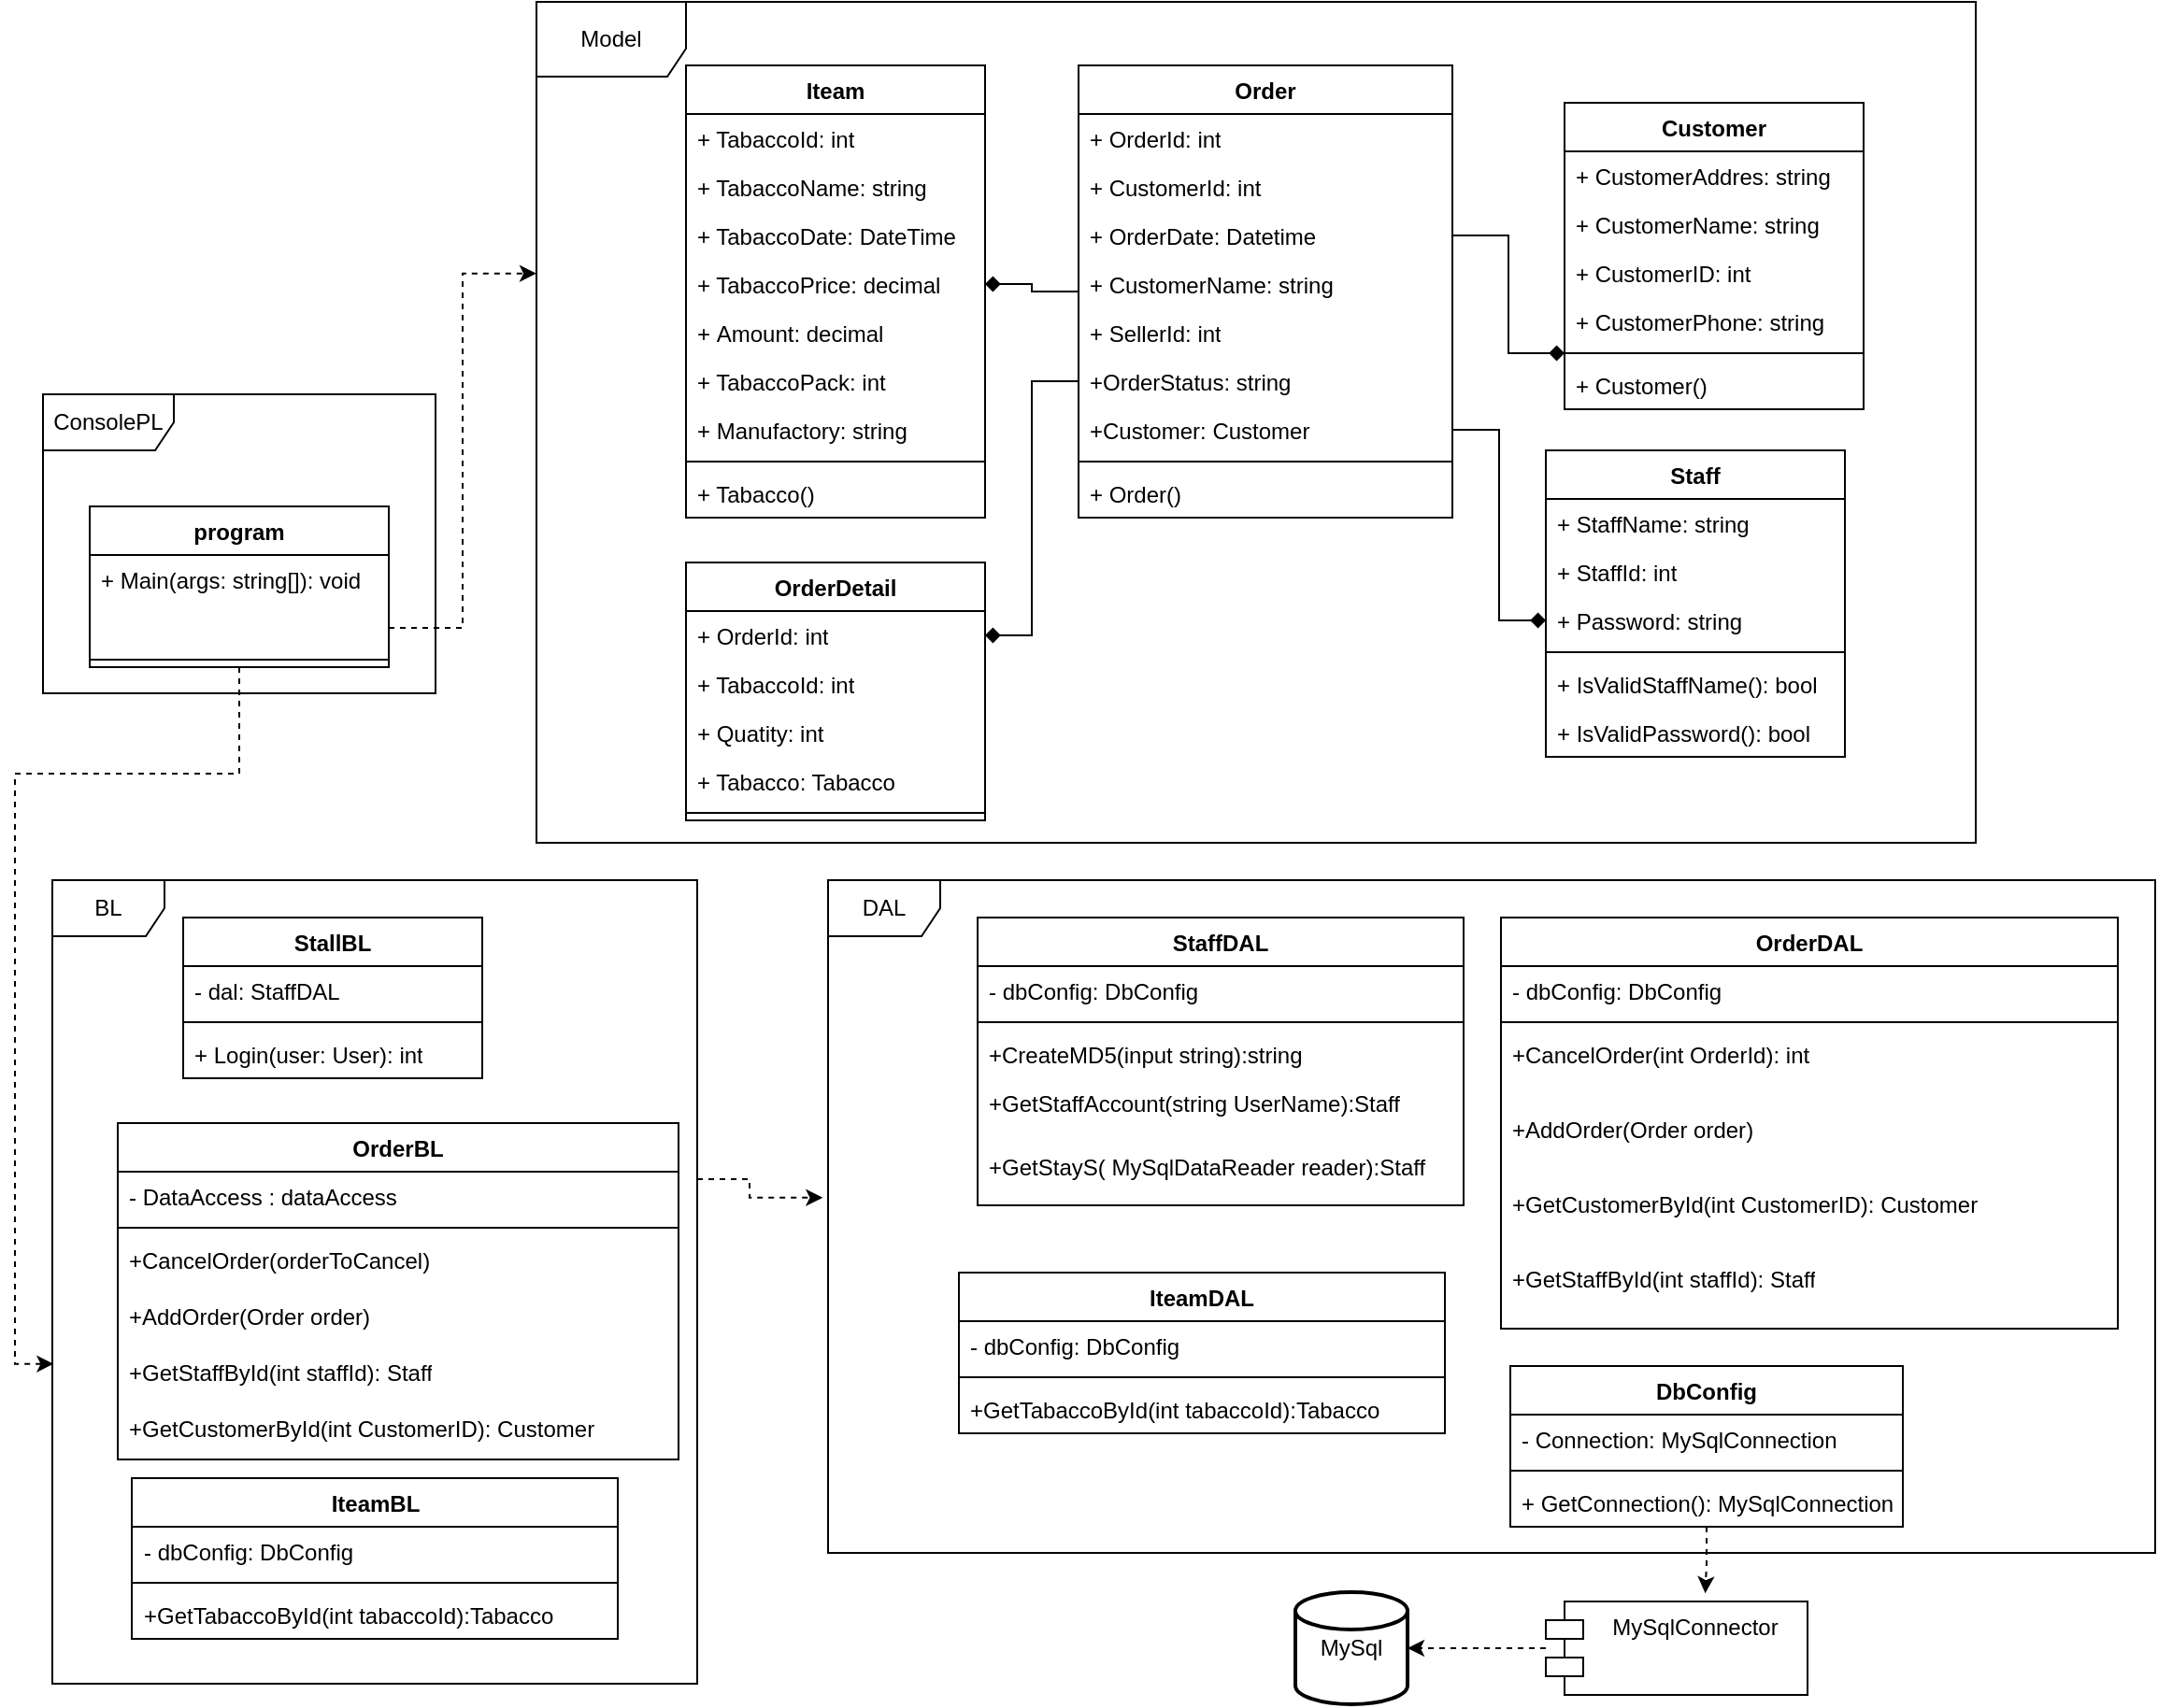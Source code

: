 <mxfile version="21.6.1" type="device">
  <diagram id="C5RBs43oDa-KdzZeNtuy" name="Page-1">
    <mxGraphModel dx="1219" dy="713" grid="1" gridSize="10" guides="1" tooltips="1" connect="1" arrows="1" fold="1" page="1" pageScale="1" pageWidth="827" pageHeight="1169" math="0" shadow="0">
      <root>
        <mxCell id="WIyWlLk6GJQsqaUBKTNV-0" />
        <mxCell id="WIyWlLk6GJQsqaUBKTNV-1" parent="WIyWlLk6GJQsqaUBKTNV-0" />
        <mxCell id="QYVKTNYSWqPZJfciMgBh-0" value="Iteam" style="swimlane;fontStyle=1;align=center;verticalAlign=top;childLayout=stackLayout;horizontal=1;startSize=26;horizontalStack=0;resizeParent=1;resizeParentMax=0;resizeLast=0;collapsible=1;marginBottom=0;whiteSpace=wrap;html=1;" parent="WIyWlLk6GJQsqaUBKTNV-1" vertex="1">
          <mxGeometry x="494" y="104" width="160" height="242" as="geometry" />
        </mxCell>
        <mxCell id="QYVKTNYSWqPZJfciMgBh-1" value="+ TabaccoId: int" style="text;strokeColor=none;fillColor=none;align=left;verticalAlign=top;spacingLeft=4;spacingRight=4;overflow=hidden;rotatable=0;points=[[0,0.5],[1,0.5]];portConstraint=eastwest;whiteSpace=wrap;html=1;" parent="QYVKTNYSWqPZJfciMgBh-0" vertex="1">
          <mxGeometry y="26" width="160" height="26" as="geometry" />
        </mxCell>
        <mxCell id="QYVKTNYSWqPZJfciMgBh-4" value="+ TabaccoName: string" style="text;strokeColor=none;fillColor=none;align=left;verticalAlign=top;spacingLeft=4;spacingRight=4;overflow=hidden;rotatable=0;points=[[0,0.5],[1,0.5]];portConstraint=eastwest;whiteSpace=wrap;html=1;" parent="QYVKTNYSWqPZJfciMgBh-0" vertex="1">
          <mxGeometry y="52" width="160" height="26" as="geometry" />
        </mxCell>
        <mxCell id="QYVKTNYSWqPZJfciMgBh-5" value="+ TabaccoDate:&amp;nbsp;DateTime" style="text;strokeColor=none;fillColor=none;align=left;verticalAlign=top;spacingLeft=4;spacingRight=4;overflow=hidden;rotatable=0;points=[[0,0.5],[1,0.5]];portConstraint=eastwest;whiteSpace=wrap;html=1;" parent="QYVKTNYSWqPZJfciMgBh-0" vertex="1">
          <mxGeometry y="78" width="160" height="26" as="geometry" />
        </mxCell>
        <mxCell id="QYVKTNYSWqPZJfciMgBh-8" value="+ TabaccoPrice:&amp;nbsp;decimal" style="text;strokeColor=none;fillColor=none;align=left;verticalAlign=top;spacingLeft=4;spacingRight=4;overflow=hidden;rotatable=0;points=[[0,0.5],[1,0.5]];portConstraint=eastwest;whiteSpace=wrap;html=1;" parent="QYVKTNYSWqPZJfciMgBh-0" vertex="1">
          <mxGeometry y="104" width="160" height="26" as="geometry" />
        </mxCell>
        <mxCell id="QYVKTNYSWqPZJfciMgBh-9" value="+&amp;nbsp;Amount&lt;span style=&quot;background-color: initial;&quot;&gt;:&amp;nbsp;&lt;/span&gt;decimal" style="text;strokeColor=none;fillColor=none;align=left;verticalAlign=top;spacingLeft=4;spacingRight=4;overflow=hidden;rotatable=0;points=[[0,0.5],[1,0.5]];portConstraint=eastwest;whiteSpace=wrap;html=1;" parent="QYVKTNYSWqPZJfciMgBh-0" vertex="1">
          <mxGeometry y="130" width="160" height="26" as="geometry" />
        </mxCell>
        <mxCell id="F3TpPtxZo9UYJoFGyLpz-0" value="+ TabaccoPack: int" style="text;strokeColor=none;fillColor=none;align=left;verticalAlign=top;spacingLeft=4;spacingRight=4;overflow=hidden;rotatable=0;points=[[0,0.5],[1,0.5]];portConstraint=eastwest;whiteSpace=wrap;html=1;" parent="QYVKTNYSWqPZJfciMgBh-0" vertex="1">
          <mxGeometry y="156" width="160" height="26" as="geometry" />
        </mxCell>
        <mxCell id="UbLwI9VHL6GcrldzfNiJ-0" value="+ Manufactory&lt;span style=&quot;background-color: initial;&quot;&gt;: string&lt;/span&gt;" style="text;strokeColor=none;fillColor=none;align=left;verticalAlign=top;spacingLeft=4;spacingRight=4;overflow=hidden;rotatable=0;points=[[0,0.5],[1,0.5]];portConstraint=eastwest;whiteSpace=wrap;html=1;" parent="QYVKTNYSWqPZJfciMgBh-0" vertex="1">
          <mxGeometry y="182" width="160" height="26" as="geometry" />
        </mxCell>
        <mxCell id="QYVKTNYSWqPZJfciMgBh-2" value="" style="line;strokeWidth=1;fillColor=none;align=left;verticalAlign=middle;spacingTop=-1;spacingLeft=3;spacingRight=3;rotatable=0;labelPosition=right;points=[];portConstraint=eastwest;strokeColor=inherit;" parent="QYVKTNYSWqPZJfciMgBh-0" vertex="1">
          <mxGeometry y="208" width="160" height="8" as="geometry" />
        </mxCell>
        <mxCell id="QYVKTNYSWqPZJfciMgBh-3" value="+ Tabacco()" style="text;strokeColor=none;fillColor=none;align=left;verticalAlign=top;spacingLeft=4;spacingRight=4;overflow=hidden;rotatable=0;points=[[0,0.5],[1,0.5]];portConstraint=eastwest;whiteSpace=wrap;html=1;" parent="QYVKTNYSWqPZJfciMgBh-0" vertex="1">
          <mxGeometry y="216" width="160" height="26" as="geometry" />
        </mxCell>
        <mxCell id="QYVKTNYSWqPZJfciMgBh-11" value="Customer" style="swimlane;fontStyle=1;align=center;verticalAlign=top;childLayout=stackLayout;horizontal=1;startSize=26;horizontalStack=0;resizeParent=1;resizeParentMax=0;resizeLast=0;collapsible=1;marginBottom=0;whiteSpace=wrap;html=1;" parent="WIyWlLk6GJQsqaUBKTNV-1" vertex="1">
          <mxGeometry x="964" y="124" width="160" height="164" as="geometry" />
        </mxCell>
        <mxCell id="QYVKTNYSWqPZJfciMgBh-16" value="+ CustomerAddres: string" style="text;strokeColor=none;fillColor=none;align=left;verticalAlign=top;spacingLeft=4;spacingRight=4;overflow=hidden;rotatable=0;points=[[0,0.5],[1,0.5]];portConstraint=eastwest;whiteSpace=wrap;html=1;" parent="QYVKTNYSWqPZJfciMgBh-11" vertex="1">
          <mxGeometry y="26" width="160" height="26" as="geometry" />
        </mxCell>
        <mxCell id="QYVKTNYSWqPZJfciMgBh-15" value="+ CustomerName: string" style="text;strokeColor=none;fillColor=none;align=left;verticalAlign=top;spacingLeft=4;spacingRight=4;overflow=hidden;rotatable=0;points=[[0,0.5],[1,0.5]];portConstraint=eastwest;whiteSpace=wrap;html=1;" parent="QYVKTNYSWqPZJfciMgBh-11" vertex="1">
          <mxGeometry y="52" width="160" height="26" as="geometry" />
        </mxCell>
        <mxCell id="QYVKTNYSWqPZJfciMgBh-12" value="+ CustomerID: int" style="text;strokeColor=none;fillColor=none;align=left;verticalAlign=top;spacingLeft=4;spacingRight=4;overflow=hidden;rotatable=0;points=[[0,0.5],[1,0.5]];portConstraint=eastwest;whiteSpace=wrap;html=1;" parent="QYVKTNYSWqPZJfciMgBh-11" vertex="1">
          <mxGeometry y="78" width="160" height="26" as="geometry" />
        </mxCell>
        <mxCell id="F3TpPtxZo9UYJoFGyLpz-2" value="+ CustomerPhone: string" style="text;strokeColor=none;fillColor=none;align=left;verticalAlign=top;spacingLeft=4;spacingRight=4;overflow=hidden;rotatable=0;points=[[0,0.5],[1,0.5]];portConstraint=eastwest;whiteSpace=wrap;html=1;" parent="QYVKTNYSWqPZJfciMgBh-11" vertex="1">
          <mxGeometry y="104" width="160" height="26" as="geometry" />
        </mxCell>
        <mxCell id="QYVKTNYSWqPZJfciMgBh-13" value="" style="line;strokeWidth=1;fillColor=none;align=left;verticalAlign=middle;spacingTop=-1;spacingLeft=3;spacingRight=3;rotatable=0;labelPosition=right;points=[];portConstraint=eastwest;strokeColor=inherit;" parent="QYVKTNYSWqPZJfciMgBh-11" vertex="1">
          <mxGeometry y="130" width="160" height="8" as="geometry" />
        </mxCell>
        <mxCell id="QYVKTNYSWqPZJfciMgBh-14" value="+ Customer()" style="text;strokeColor=none;fillColor=none;align=left;verticalAlign=top;spacingLeft=4;spacingRight=4;overflow=hidden;rotatable=0;points=[[0,0.5],[1,0.5]];portConstraint=eastwest;whiteSpace=wrap;html=1;" parent="QYVKTNYSWqPZJfciMgBh-11" vertex="1">
          <mxGeometry y="138" width="160" height="26" as="geometry" />
        </mxCell>
        <mxCell id="sQXYKrxgQYftSAC2UFEO-35" style="edgeStyle=orthogonalEdgeStyle;rounded=0;orthogonalLoop=1;jettySize=auto;html=1;entryX=0.002;entryY=0.602;entryDx=0;entryDy=0;entryPerimeter=0;dashed=1;" parent="WIyWlLk6GJQsqaUBKTNV-1" source="N7umkxiOQbMwxN0wOZvj-0" target="sQXYKrxgQYftSAC2UFEO-32" edge="1">
          <mxGeometry relative="1" as="geometry" />
        </mxCell>
        <mxCell id="N7umkxiOQbMwxN0wOZvj-0" value="program" style="swimlane;fontStyle=1;align=center;verticalAlign=top;childLayout=stackLayout;horizontal=1;startSize=26;horizontalStack=0;resizeParent=1;resizeParentMax=0;resizeLast=0;collapsible=1;marginBottom=0;whiteSpace=wrap;html=1;" parent="WIyWlLk6GJQsqaUBKTNV-1" vertex="1">
          <mxGeometry x="175" y="340" width="160" height="86" as="geometry" />
        </mxCell>
        <mxCell id="N7umkxiOQbMwxN0wOZvj-3" value="+ Main(args: string[]): void" style="text;strokeColor=none;fillColor=none;align=left;verticalAlign=top;spacingLeft=4;spacingRight=4;overflow=hidden;rotatable=0;points=[[0,0.5],[1,0.5]];portConstraint=eastwest;whiteSpace=wrap;html=1;" parent="N7umkxiOQbMwxN0wOZvj-0" vertex="1">
          <mxGeometry y="26" width="160" height="26" as="geometry" />
        </mxCell>
        <mxCell id="N7umkxiOQbMwxN0wOZvj-1" value="&amp;nbsp;" style="text;strokeColor=none;fillColor=none;align=left;verticalAlign=top;spacingLeft=4;spacingRight=4;overflow=hidden;rotatable=0;points=[[0,0.5],[1,0.5]];portConstraint=eastwest;whiteSpace=wrap;html=1;" parent="N7umkxiOQbMwxN0wOZvj-0" vertex="1">
          <mxGeometry y="52" width="160" height="26" as="geometry" />
        </mxCell>
        <mxCell id="N7umkxiOQbMwxN0wOZvj-2" value="" style="line;strokeWidth=1;fillColor=none;align=left;verticalAlign=middle;spacingTop=-1;spacingLeft=3;spacingRight=3;rotatable=0;labelPosition=right;points=[];portConstraint=eastwest;strokeColor=inherit;" parent="N7umkxiOQbMwxN0wOZvj-0" vertex="1">
          <mxGeometry y="78" width="160" height="8" as="geometry" />
        </mxCell>
        <mxCell id="sQXYKrxgQYftSAC2UFEO-36" style="edgeStyle=orthogonalEdgeStyle;rounded=0;orthogonalLoop=1;jettySize=auto;html=1;entryX=1;entryY=0.5;entryDx=0;entryDy=0;endArrow=diamond;endFill=1;" parent="WIyWlLk6GJQsqaUBKTNV-1" source="UbLwI9VHL6GcrldzfNiJ-1" target="QYVKTNYSWqPZJfciMgBh-8" edge="1">
          <mxGeometry relative="1" as="geometry" />
        </mxCell>
        <mxCell id="UbLwI9VHL6GcrldzfNiJ-1" value="Order" style="swimlane;fontStyle=1;align=center;verticalAlign=top;childLayout=stackLayout;horizontal=1;startSize=26;horizontalStack=0;resizeParent=1;resizeParentMax=0;resizeLast=0;collapsible=1;marginBottom=0;whiteSpace=wrap;html=1;" parent="WIyWlLk6GJQsqaUBKTNV-1" vertex="1">
          <mxGeometry x="704" y="104" width="200" height="242" as="geometry" />
        </mxCell>
        <mxCell id="UbLwI9VHL6GcrldzfNiJ-2" value="+ OrderId: int" style="text;strokeColor=none;fillColor=none;align=left;verticalAlign=top;spacingLeft=4;spacingRight=4;overflow=hidden;rotatable=0;points=[[0,0.5],[1,0.5]];portConstraint=eastwest;whiteSpace=wrap;html=1;" parent="UbLwI9VHL6GcrldzfNiJ-1" vertex="1">
          <mxGeometry y="26" width="200" height="26" as="geometry" />
        </mxCell>
        <mxCell id="UbLwI9VHL6GcrldzfNiJ-3" value="+ CustomerId: int" style="text;strokeColor=none;fillColor=none;align=left;verticalAlign=top;spacingLeft=4;spacingRight=4;overflow=hidden;rotatable=0;points=[[0,0.5],[1,0.5]];portConstraint=eastwest;whiteSpace=wrap;html=1;" parent="UbLwI9VHL6GcrldzfNiJ-1" vertex="1">
          <mxGeometry y="52" width="200" height="26" as="geometry" />
        </mxCell>
        <mxCell id="UbLwI9VHL6GcrldzfNiJ-4" value="+ OrderDate: Datetime" style="text;strokeColor=none;fillColor=none;align=left;verticalAlign=top;spacingLeft=4;spacingRight=4;overflow=hidden;rotatable=0;points=[[0,0.5],[1,0.5]];portConstraint=eastwest;whiteSpace=wrap;html=1;" parent="UbLwI9VHL6GcrldzfNiJ-1" vertex="1">
          <mxGeometry y="78" width="200" height="26" as="geometry" />
        </mxCell>
        <mxCell id="UbLwI9VHL6GcrldzfNiJ-7" value="+&amp;nbsp;CustomerName&lt;span style=&quot;background-color: initial;&quot;&gt;: string&lt;/span&gt;" style="text;strokeColor=none;fillColor=none;align=left;verticalAlign=top;spacingLeft=4;spacingRight=4;overflow=hidden;rotatable=0;points=[[0,0.5],[1,0.5]];portConstraint=eastwest;whiteSpace=wrap;html=1;" parent="UbLwI9VHL6GcrldzfNiJ-1" vertex="1">
          <mxGeometry y="104" width="200" height="26" as="geometry" />
        </mxCell>
        <mxCell id="UbLwI9VHL6GcrldzfNiJ-8" value="+ SellerId&lt;span style=&quot;background-color: initial;&quot;&gt;: int&lt;/span&gt;" style="text;strokeColor=none;fillColor=none;align=left;verticalAlign=top;spacingLeft=4;spacingRight=4;overflow=hidden;rotatable=0;points=[[0,0.5],[1,0.5]];portConstraint=eastwest;whiteSpace=wrap;html=1;" parent="UbLwI9VHL6GcrldzfNiJ-1" vertex="1">
          <mxGeometry y="130" width="200" height="26" as="geometry" />
        </mxCell>
        <mxCell id="UbLwI9VHL6GcrldzfNiJ-9" value="+OrderStatus&lt;span style=&quot;background-color: initial;&quot;&gt;: string&lt;/span&gt;" style="text;strokeColor=none;fillColor=none;align=left;verticalAlign=top;spacingLeft=4;spacingRight=4;overflow=hidden;rotatable=0;points=[[0,0.5],[1,0.5]];portConstraint=eastwest;whiteSpace=wrap;html=1;" parent="UbLwI9VHL6GcrldzfNiJ-1" vertex="1">
          <mxGeometry y="156" width="200" height="26" as="geometry" />
        </mxCell>
        <mxCell id="UbLwI9VHL6GcrldzfNiJ-10" value="+Customer&lt;span style=&quot;background-color: initial;&quot;&gt;:&amp;nbsp;&lt;/span&gt;Customer" style="text;strokeColor=none;fillColor=none;align=left;verticalAlign=top;spacingLeft=4;spacingRight=4;overflow=hidden;rotatable=0;points=[[0,0.5],[1,0.5]];portConstraint=eastwest;whiteSpace=wrap;html=1;" parent="UbLwI9VHL6GcrldzfNiJ-1" vertex="1">
          <mxGeometry y="182" width="200" height="26" as="geometry" />
        </mxCell>
        <mxCell id="UbLwI9VHL6GcrldzfNiJ-5" value="" style="line;strokeWidth=1;fillColor=none;align=left;verticalAlign=middle;spacingTop=-1;spacingLeft=3;spacingRight=3;rotatable=0;labelPosition=right;points=[];portConstraint=eastwest;strokeColor=inherit;" parent="UbLwI9VHL6GcrldzfNiJ-1" vertex="1">
          <mxGeometry y="208" width="200" height="8" as="geometry" />
        </mxCell>
        <mxCell id="UbLwI9VHL6GcrldzfNiJ-6" value="+ Order()" style="text;strokeColor=none;fillColor=none;align=left;verticalAlign=top;spacingLeft=4;spacingRight=4;overflow=hidden;rotatable=0;points=[[0,0.5],[1,0.5]];portConstraint=eastwest;whiteSpace=wrap;html=1;" parent="UbLwI9VHL6GcrldzfNiJ-1" vertex="1">
          <mxGeometry y="216" width="200" height="26" as="geometry" />
        </mxCell>
        <mxCell id="UbLwI9VHL6GcrldzfNiJ-11" value="Staff" style="swimlane;fontStyle=1;align=center;verticalAlign=top;childLayout=stackLayout;horizontal=1;startSize=26;horizontalStack=0;resizeParent=1;resizeParentMax=0;resizeLast=0;collapsible=1;marginBottom=0;whiteSpace=wrap;html=1;" parent="WIyWlLk6GJQsqaUBKTNV-1" vertex="1">
          <mxGeometry x="954" y="310" width="160" height="164" as="geometry" />
        </mxCell>
        <mxCell id="UbLwI9VHL6GcrldzfNiJ-12" value="+ StaffName: string" style="text;strokeColor=none;fillColor=none;align=left;verticalAlign=top;spacingLeft=4;spacingRight=4;overflow=hidden;rotatable=0;points=[[0,0.5],[1,0.5]];portConstraint=eastwest;whiteSpace=wrap;html=1;" parent="UbLwI9VHL6GcrldzfNiJ-11" vertex="1">
          <mxGeometry y="26" width="160" height="26" as="geometry" />
        </mxCell>
        <mxCell id="F3TpPtxZo9UYJoFGyLpz-3" value="+ StaffId: int" style="text;strokeColor=none;fillColor=none;align=left;verticalAlign=top;spacingLeft=4;spacingRight=4;overflow=hidden;rotatable=0;points=[[0,0.5],[1,0.5]];portConstraint=eastwest;whiteSpace=wrap;html=1;" parent="UbLwI9VHL6GcrldzfNiJ-11" vertex="1">
          <mxGeometry y="52" width="160" height="26" as="geometry" />
        </mxCell>
        <mxCell id="UbLwI9VHL6GcrldzfNiJ-15" value="+ Password: string" style="text;strokeColor=none;fillColor=none;align=left;verticalAlign=top;spacingLeft=4;spacingRight=4;overflow=hidden;rotatable=0;points=[[0,0.5],[1,0.5]];portConstraint=eastwest;whiteSpace=wrap;html=1;" parent="UbLwI9VHL6GcrldzfNiJ-11" vertex="1">
          <mxGeometry y="78" width="160" height="26" as="geometry" />
        </mxCell>
        <mxCell id="UbLwI9VHL6GcrldzfNiJ-13" value="" style="line;strokeWidth=1;fillColor=none;align=left;verticalAlign=middle;spacingTop=-1;spacingLeft=3;spacingRight=3;rotatable=0;labelPosition=right;points=[];portConstraint=eastwest;strokeColor=inherit;" parent="UbLwI9VHL6GcrldzfNiJ-11" vertex="1">
          <mxGeometry y="104" width="160" height="8" as="geometry" />
        </mxCell>
        <mxCell id="UbLwI9VHL6GcrldzfNiJ-14" value="+ IsValidStaffName(): bool" style="text;strokeColor=none;fillColor=none;align=left;verticalAlign=top;spacingLeft=4;spacingRight=4;overflow=hidden;rotatable=0;points=[[0,0.5],[1,0.5]];portConstraint=eastwest;whiteSpace=wrap;html=1;" parent="UbLwI9VHL6GcrldzfNiJ-11" vertex="1">
          <mxGeometry y="112" width="160" height="26" as="geometry" />
        </mxCell>
        <mxCell id="UbLwI9VHL6GcrldzfNiJ-16" value="+ IsValidPassword(): bool" style="text;strokeColor=none;fillColor=none;align=left;verticalAlign=top;spacingLeft=4;spacingRight=4;overflow=hidden;rotatable=0;points=[[0,0.5],[1,0.5]];portConstraint=eastwest;whiteSpace=wrap;html=1;" parent="UbLwI9VHL6GcrldzfNiJ-11" vertex="1">
          <mxGeometry y="138" width="160" height="26" as="geometry" />
        </mxCell>
        <mxCell id="sQXYKrxgQYftSAC2UFEO-0" value="StallBL" style="swimlane;fontStyle=1;align=center;verticalAlign=top;childLayout=stackLayout;horizontal=1;startSize=26;horizontalStack=0;resizeParent=1;resizeParentMax=0;resizeLast=0;collapsible=1;marginBottom=0;whiteSpace=wrap;html=1;" parent="WIyWlLk6GJQsqaUBKTNV-1" vertex="1">
          <mxGeometry x="225" y="560" width="160" height="86" as="geometry" />
        </mxCell>
        <mxCell id="sQXYKrxgQYftSAC2UFEO-1" value="- dal: StaffDAL" style="text;strokeColor=none;fillColor=none;align=left;verticalAlign=top;spacingLeft=4;spacingRight=4;overflow=hidden;rotatable=0;points=[[0,0.5],[1,0.5]];portConstraint=eastwest;whiteSpace=wrap;html=1;" parent="sQXYKrxgQYftSAC2UFEO-0" vertex="1">
          <mxGeometry y="26" width="160" height="26" as="geometry" />
        </mxCell>
        <mxCell id="sQXYKrxgQYftSAC2UFEO-2" value="" style="line;strokeWidth=1;fillColor=none;align=left;verticalAlign=middle;spacingTop=-1;spacingLeft=3;spacingRight=3;rotatable=0;labelPosition=right;points=[];portConstraint=eastwest;strokeColor=inherit;" parent="sQXYKrxgQYftSAC2UFEO-0" vertex="1">
          <mxGeometry y="52" width="160" height="8" as="geometry" />
        </mxCell>
        <mxCell id="sQXYKrxgQYftSAC2UFEO-3" value="+ Login(user: User): int" style="text;strokeColor=none;fillColor=none;align=left;verticalAlign=top;spacingLeft=4;spacingRight=4;overflow=hidden;rotatable=0;points=[[0,0.5],[1,0.5]];portConstraint=eastwest;whiteSpace=wrap;html=1;" parent="sQXYKrxgQYftSAC2UFEO-0" vertex="1">
          <mxGeometry y="60" width="160" height="26" as="geometry" />
        </mxCell>
        <mxCell id="sQXYKrxgQYftSAC2UFEO-4" value="StaffDAL" style="swimlane;fontStyle=1;align=center;verticalAlign=top;childLayout=stackLayout;horizontal=1;startSize=26;horizontalStack=0;resizeParent=1;resizeParentMax=0;resizeLast=0;collapsible=1;marginBottom=0;whiteSpace=wrap;html=1;" parent="WIyWlLk6GJQsqaUBKTNV-1" vertex="1">
          <mxGeometry x="650" y="560" width="260" height="154" as="geometry" />
        </mxCell>
        <mxCell id="sQXYKrxgQYftSAC2UFEO-5" value="- dbConfig: DbConfig" style="text;strokeColor=none;fillColor=none;align=left;verticalAlign=top;spacingLeft=4;spacingRight=4;overflow=hidden;rotatable=0;points=[[0,0.5],[1,0.5]];portConstraint=eastwest;whiteSpace=wrap;html=1;" parent="sQXYKrxgQYftSAC2UFEO-4" vertex="1">
          <mxGeometry y="26" width="260" height="26" as="geometry" />
        </mxCell>
        <mxCell id="sQXYKrxgQYftSAC2UFEO-6" value="" style="line;strokeWidth=1;fillColor=none;align=left;verticalAlign=middle;spacingTop=-1;spacingLeft=3;spacingRight=3;rotatable=0;labelPosition=right;points=[];portConstraint=eastwest;strokeColor=inherit;" parent="sQXYKrxgQYftSAC2UFEO-4" vertex="1">
          <mxGeometry y="52" width="260" height="8" as="geometry" />
        </mxCell>
        <mxCell id="F3TpPtxZo9UYJoFGyLpz-4" value="+CreateMD5(input string)&lt;span style=&quot;background-color: initial;&quot;&gt;:string&lt;/span&gt;" style="text;strokeColor=none;fillColor=none;align=left;verticalAlign=top;spacingLeft=4;spacingRight=4;overflow=hidden;rotatable=0;points=[[0,0.5],[1,0.5]];portConstraint=eastwest;whiteSpace=wrap;html=1;" parent="sQXYKrxgQYftSAC2UFEO-4" vertex="1">
          <mxGeometry y="60" width="260" height="26" as="geometry" />
        </mxCell>
        <mxCell id="F3TpPtxZo9UYJoFGyLpz-5" value="+GetStaffAccount(string UserName)&lt;span style=&quot;background-color: initial;&quot;&gt;:Staff&lt;/span&gt;" style="text;strokeColor=none;fillColor=none;align=left;verticalAlign=top;spacingLeft=4;spacingRight=4;overflow=hidden;rotatable=0;points=[[0,0.5],[1,0.5]];portConstraint=eastwest;whiteSpace=wrap;html=1;" parent="sQXYKrxgQYftSAC2UFEO-4" vertex="1">
          <mxGeometry y="86" width="260" height="34" as="geometry" />
        </mxCell>
        <mxCell id="sQXYKrxgQYftSAC2UFEO-7" value="+GetStayS( MySqlDataReader reader&lt;span style=&quot;background-color: initial;&quot;&gt;)&lt;/span&gt;&lt;span style=&quot;background-color: initial;&quot;&gt;:Staff&lt;/span&gt;" style="text;strokeColor=none;fillColor=none;align=left;verticalAlign=top;spacingLeft=4;spacingRight=4;overflow=hidden;rotatable=0;points=[[0,0.5],[1,0.5]];portConstraint=eastwest;whiteSpace=wrap;html=1;" parent="sQXYKrxgQYftSAC2UFEO-4" vertex="1">
          <mxGeometry y="120" width="260" height="34" as="geometry" />
        </mxCell>
        <mxCell id="sQXYKrxgQYftSAC2UFEO-27" style="edgeStyle=orthogonalEdgeStyle;rounded=0;orthogonalLoop=1;jettySize=auto;html=1;entryX=0.609;entryY=-0.088;entryDx=0;entryDy=0;entryPerimeter=0;dashed=1;" parent="WIyWlLk6GJQsqaUBKTNV-1" source="sQXYKrxgQYftSAC2UFEO-8" target="sQXYKrxgQYftSAC2UFEO-25" edge="1">
          <mxGeometry relative="1" as="geometry" />
        </mxCell>
        <mxCell id="sQXYKrxgQYftSAC2UFEO-8" value="DbConfig" style="swimlane;fontStyle=1;align=center;verticalAlign=top;childLayout=stackLayout;horizontal=1;startSize=26;horizontalStack=0;resizeParent=1;resizeParentMax=0;resizeLast=0;collapsible=1;marginBottom=0;whiteSpace=wrap;html=1;" parent="WIyWlLk6GJQsqaUBKTNV-1" vertex="1">
          <mxGeometry x="935" y="800" width="210" height="86" as="geometry" />
        </mxCell>
        <mxCell id="sQXYKrxgQYftSAC2UFEO-9" value="- Connection: MySqlConnection" style="text;strokeColor=none;fillColor=none;align=left;verticalAlign=top;spacingLeft=4;spacingRight=4;overflow=hidden;rotatable=0;points=[[0,0.5],[1,0.5]];portConstraint=eastwest;whiteSpace=wrap;html=1;" parent="sQXYKrxgQYftSAC2UFEO-8" vertex="1">
          <mxGeometry y="26" width="210" height="26" as="geometry" />
        </mxCell>
        <mxCell id="sQXYKrxgQYftSAC2UFEO-10" value="" style="line;strokeWidth=1;fillColor=none;align=left;verticalAlign=middle;spacingTop=-1;spacingLeft=3;spacingRight=3;rotatable=0;labelPosition=right;points=[];portConstraint=eastwest;strokeColor=inherit;" parent="sQXYKrxgQYftSAC2UFEO-8" vertex="1">
          <mxGeometry y="52" width="210" height="8" as="geometry" />
        </mxCell>
        <mxCell id="sQXYKrxgQYftSAC2UFEO-11" value="+ GetConnection(): MySqlConnection" style="text;strokeColor=none;fillColor=none;align=left;verticalAlign=top;spacingLeft=4;spacingRight=4;overflow=hidden;rotatable=0;points=[[0,0.5],[1,0.5]];portConstraint=eastwest;whiteSpace=wrap;html=1;" parent="sQXYKrxgQYftSAC2UFEO-8" vertex="1">
          <mxGeometry y="60" width="210" height="26" as="geometry" />
        </mxCell>
        <mxCell id="sQXYKrxgQYftSAC2UFEO-16" value="OrderBL" style="swimlane;fontStyle=1;align=center;verticalAlign=top;childLayout=stackLayout;horizontal=1;startSize=26;horizontalStack=0;resizeParent=1;resizeParentMax=0;resizeLast=0;collapsible=1;marginBottom=0;whiteSpace=wrap;html=1;" parent="WIyWlLk6GJQsqaUBKTNV-1" vertex="1">
          <mxGeometry x="190" y="670" width="300" height="180" as="geometry" />
        </mxCell>
        <mxCell id="sQXYKrxgQYftSAC2UFEO-17" value="- DataAccess : dataAccess" style="text;strokeColor=none;fillColor=none;align=left;verticalAlign=top;spacingLeft=4;spacingRight=4;overflow=hidden;rotatable=0;points=[[0,0.5],[1,0.5]];portConstraint=eastwest;whiteSpace=wrap;html=1;" parent="sQXYKrxgQYftSAC2UFEO-16" vertex="1">
          <mxGeometry y="26" width="300" height="26" as="geometry" />
        </mxCell>
        <mxCell id="sQXYKrxgQYftSAC2UFEO-18" value="" style="line;strokeWidth=1;fillColor=none;align=left;verticalAlign=middle;spacingTop=-1;spacingLeft=3;spacingRight=3;rotatable=0;labelPosition=right;points=[];portConstraint=eastwest;strokeColor=inherit;" parent="sQXYKrxgQYftSAC2UFEO-16" vertex="1">
          <mxGeometry y="52" width="300" height="8" as="geometry" />
        </mxCell>
        <mxCell id="hjZwXco3qBIurG7C5Xzx-0" value="+CancelOrder(orderToCancel&lt;span style=&quot;background-color: initial;&quot;&gt;)&lt;/span&gt;" style="text;strokeColor=none;fillColor=none;align=left;verticalAlign=top;spacingLeft=4;spacingRight=4;overflow=hidden;rotatable=0;points=[[0,0.5],[1,0.5]];portConstraint=eastwest;whiteSpace=wrap;html=1;" vertex="1" parent="sQXYKrxgQYftSAC2UFEO-16">
          <mxGeometry y="60" width="300" height="30" as="geometry" />
        </mxCell>
        <mxCell id="sQXYKrxgQYftSAC2UFEO-19" value="+AddOrder(Order order)" style="text;strokeColor=none;fillColor=none;align=left;verticalAlign=top;spacingLeft=4;spacingRight=4;overflow=hidden;rotatable=0;points=[[0,0.5],[1,0.5]];portConstraint=eastwest;whiteSpace=wrap;html=1;" parent="sQXYKrxgQYftSAC2UFEO-16" vertex="1">
          <mxGeometry y="90" width="300" height="30" as="geometry" />
        </mxCell>
        <mxCell id="F3TpPtxZo9UYJoFGyLpz-17" value="+GetStaffById(int staffId&lt;span style=&quot;border-color: var(--border-color); background-color: initial;&quot;&gt;): Staff&lt;/span&gt;" style="text;strokeColor=none;fillColor=none;align=left;verticalAlign=top;spacingLeft=4;spacingRight=4;overflow=hidden;rotatable=0;points=[[0,0.5],[1,0.5]];portConstraint=eastwest;whiteSpace=wrap;html=1;" parent="sQXYKrxgQYftSAC2UFEO-16" vertex="1">
          <mxGeometry y="120" width="300" height="30" as="geometry" />
        </mxCell>
        <mxCell id="F3TpPtxZo9UYJoFGyLpz-18" value="+GetCustomerById(int CustomerID): Customer" style="text;strokeColor=none;fillColor=none;align=left;verticalAlign=top;spacingLeft=4;spacingRight=4;overflow=hidden;rotatable=0;points=[[0,0.5],[1,0.5]];portConstraint=eastwest;whiteSpace=wrap;html=1;" parent="sQXYKrxgQYftSAC2UFEO-16" vertex="1">
          <mxGeometry y="150" width="300" height="30" as="geometry" />
        </mxCell>
        <mxCell id="sQXYKrxgQYftSAC2UFEO-20" value="OrderDAL" style="swimlane;fontStyle=1;align=center;verticalAlign=top;childLayout=stackLayout;horizontal=1;startSize=26;horizontalStack=0;resizeParent=1;resizeParentMax=0;resizeLast=0;collapsible=1;marginBottom=0;whiteSpace=wrap;html=1;" parent="WIyWlLk6GJQsqaUBKTNV-1" vertex="1">
          <mxGeometry x="930" y="560" width="330" height="220" as="geometry" />
        </mxCell>
        <mxCell id="sQXYKrxgQYftSAC2UFEO-21" value="- dbConfig: DbConfig" style="text;strokeColor=none;fillColor=none;align=left;verticalAlign=top;spacingLeft=4;spacingRight=4;overflow=hidden;rotatable=0;points=[[0,0.5],[1,0.5]];portConstraint=eastwest;whiteSpace=wrap;html=1;" parent="sQXYKrxgQYftSAC2UFEO-20" vertex="1">
          <mxGeometry y="26" width="330" height="26" as="geometry" />
        </mxCell>
        <mxCell id="sQXYKrxgQYftSAC2UFEO-22" value="" style="line;strokeWidth=1;fillColor=none;align=left;verticalAlign=middle;spacingTop=-1;spacingLeft=3;spacingRight=3;rotatable=0;labelPosition=right;points=[];portConstraint=eastwest;strokeColor=inherit;" parent="sQXYKrxgQYftSAC2UFEO-20" vertex="1">
          <mxGeometry y="52" width="330" height="8" as="geometry" />
        </mxCell>
        <mxCell id="sQXYKrxgQYftSAC2UFEO-23" value="+CancelOrder(int OrderId&lt;span style=&quot;background-color: initial;&quot;&gt;): int&lt;/span&gt;" style="text;strokeColor=none;fillColor=none;align=left;verticalAlign=top;spacingLeft=4;spacingRight=4;overflow=hidden;rotatable=0;points=[[0,0.5],[1,0.5]];portConstraint=eastwest;whiteSpace=wrap;html=1;" parent="sQXYKrxgQYftSAC2UFEO-20" vertex="1">
          <mxGeometry y="60" width="330" height="40" as="geometry" />
        </mxCell>
        <mxCell id="hjZwXco3qBIurG7C5Xzx-3" value="+AddOrder(Order order&lt;span style=&quot;background-color: initial;&quot;&gt;)&lt;/span&gt;" style="text;strokeColor=none;fillColor=none;align=left;verticalAlign=top;spacingLeft=4;spacingRight=4;overflow=hidden;rotatable=0;points=[[0,0.5],[1,0.5]];portConstraint=eastwest;whiteSpace=wrap;html=1;" vertex="1" parent="sQXYKrxgQYftSAC2UFEO-20">
          <mxGeometry y="100" width="330" height="40" as="geometry" />
        </mxCell>
        <mxCell id="F3TpPtxZo9UYJoFGyLpz-15" value="+GetCustomerById(int CustomerID&lt;span style=&quot;background-color: initial;&quot;&gt;): C&lt;/span&gt;ustomer" style="text;strokeColor=none;fillColor=none;align=left;verticalAlign=top;spacingLeft=4;spacingRight=4;overflow=hidden;rotatable=0;points=[[0,0.5],[1,0.5]];portConstraint=eastwest;whiteSpace=wrap;html=1;" parent="sQXYKrxgQYftSAC2UFEO-20" vertex="1">
          <mxGeometry y="140" width="330" height="40" as="geometry" />
        </mxCell>
        <mxCell id="F3TpPtxZo9UYJoFGyLpz-16" value="+GetStaffById&lt;span style=&quot;background-color: initial;&quot;&gt;(int staffId&lt;/span&gt;&lt;span style=&quot;background-color: initial;&quot;&gt;): Staff&lt;/span&gt;" style="text;strokeColor=none;fillColor=none;align=left;verticalAlign=top;spacingLeft=4;spacingRight=4;overflow=hidden;rotatable=0;points=[[0,0.5],[1,0.5]];portConstraint=eastwest;whiteSpace=wrap;html=1;" parent="sQXYKrxgQYftSAC2UFEO-20" vertex="1">
          <mxGeometry y="180" width="330" height="40" as="geometry" />
        </mxCell>
        <mxCell id="sQXYKrxgQYftSAC2UFEO-24" value="MySql" style="strokeWidth=2;html=1;shape=mxgraph.flowchart.database;whiteSpace=wrap;" parent="WIyWlLk6GJQsqaUBKTNV-1" vertex="1">
          <mxGeometry x="820" y="921" width="60" height="60" as="geometry" />
        </mxCell>
        <mxCell id="sQXYKrxgQYftSAC2UFEO-26" style="edgeStyle=orthogonalEdgeStyle;rounded=0;orthogonalLoop=1;jettySize=auto;html=1;entryX=1;entryY=0.5;entryDx=0;entryDy=0;entryPerimeter=0;dashed=1;" parent="WIyWlLk6GJQsqaUBKTNV-1" source="sQXYKrxgQYftSAC2UFEO-25" target="sQXYKrxgQYftSAC2UFEO-24" edge="1">
          <mxGeometry relative="1" as="geometry" />
        </mxCell>
        <mxCell id="sQXYKrxgQYftSAC2UFEO-25" value="MySqlConnector" style="shape=module;align=left;spacingLeft=20;align=center;verticalAlign=top;whiteSpace=wrap;html=1;" parent="WIyWlLk6GJQsqaUBKTNV-1" vertex="1">
          <mxGeometry x="954" y="926" width="140" height="50" as="geometry" />
        </mxCell>
        <mxCell id="sQXYKrxgQYftSAC2UFEO-30" value="ConsolePL" style="shape=umlFrame;whiteSpace=wrap;html=1;pointerEvents=0;width=70;height=30;" parent="WIyWlLk6GJQsqaUBKTNV-1" vertex="1">
          <mxGeometry x="150" y="280" width="210" height="160" as="geometry" />
        </mxCell>
        <mxCell id="sQXYKrxgQYftSAC2UFEO-31" value="Model" style="shape=umlFrame;whiteSpace=wrap;html=1;pointerEvents=0;width=80;height=40;" parent="WIyWlLk6GJQsqaUBKTNV-1" vertex="1">
          <mxGeometry x="414" y="70" width="770" height="450" as="geometry" />
        </mxCell>
        <mxCell id="sQXYKrxgQYftSAC2UFEO-45" style="edgeStyle=orthogonalEdgeStyle;rounded=0;orthogonalLoop=1;jettySize=auto;html=1;entryX=-0.004;entryY=0.472;entryDx=0;entryDy=0;entryPerimeter=0;dashed=1;" parent="WIyWlLk6GJQsqaUBKTNV-1" source="sQXYKrxgQYftSAC2UFEO-32" target="sQXYKrxgQYftSAC2UFEO-33" edge="1">
          <mxGeometry relative="1" as="geometry">
            <Array as="points">
              <mxPoint x="528" y="700" />
            </Array>
          </mxGeometry>
        </mxCell>
        <mxCell id="sQXYKrxgQYftSAC2UFEO-32" value="BL" style="shape=umlFrame;whiteSpace=wrap;html=1;pointerEvents=0;" parent="WIyWlLk6GJQsqaUBKTNV-1" vertex="1">
          <mxGeometry x="155" y="540" width="345" height="430" as="geometry" />
        </mxCell>
        <mxCell id="sQXYKrxgQYftSAC2UFEO-33" value="DAL" style="shape=umlFrame;whiteSpace=wrap;html=1;pointerEvents=0;" parent="WIyWlLk6GJQsqaUBKTNV-1" vertex="1">
          <mxGeometry x="570" y="540" width="710" height="360" as="geometry" />
        </mxCell>
        <mxCell id="sQXYKrxgQYftSAC2UFEO-34" style="edgeStyle=orthogonalEdgeStyle;rounded=0;orthogonalLoop=1;jettySize=auto;html=1;exitX=1;exitY=0.5;exitDx=0;exitDy=0;entryX=0;entryY=0.323;entryDx=0;entryDy=0;entryPerimeter=0;dashed=1;" parent="WIyWlLk6GJQsqaUBKTNV-1" source="N7umkxiOQbMwxN0wOZvj-1" target="sQXYKrxgQYftSAC2UFEO-31" edge="1">
          <mxGeometry relative="1" as="geometry" />
        </mxCell>
        <mxCell id="sQXYKrxgQYftSAC2UFEO-43" value="" style="edgeStyle=orthogonalEdgeStyle;rounded=0;orthogonalLoop=1;jettySize=auto;html=1;endArrow=diamond;endFill=1;" parent="WIyWlLk6GJQsqaUBKTNV-1" source="UbLwI9VHL6GcrldzfNiJ-4" target="QYVKTNYSWqPZJfciMgBh-13" edge="1">
          <mxGeometry relative="1" as="geometry" />
        </mxCell>
        <mxCell id="sQXYKrxgQYftSAC2UFEO-44" value="" style="edgeStyle=orthogonalEdgeStyle;rounded=0;orthogonalLoop=1;jettySize=auto;html=1;endArrow=diamond;endFill=1;" parent="WIyWlLk6GJQsqaUBKTNV-1" source="UbLwI9VHL6GcrldzfNiJ-10" target="UbLwI9VHL6GcrldzfNiJ-15" edge="1">
          <mxGeometry relative="1" as="geometry" />
        </mxCell>
        <mxCell id="DFmwthEsz16Vcftj02MD-0" value="OrderDetail" style="swimlane;fontStyle=1;align=center;verticalAlign=top;childLayout=stackLayout;horizontal=1;startSize=26;horizontalStack=0;resizeParent=1;resizeParentMax=0;resizeLast=0;collapsible=1;marginBottom=0;whiteSpace=wrap;html=1;" parent="WIyWlLk6GJQsqaUBKTNV-1" vertex="1">
          <mxGeometry x="494" y="370" width="160" height="138" as="geometry" />
        </mxCell>
        <mxCell id="DFmwthEsz16Vcftj02MD-1" value="+ OrderId: int" style="text;strokeColor=none;fillColor=none;align=left;verticalAlign=top;spacingLeft=4;spacingRight=4;overflow=hidden;rotatable=0;points=[[0,0.5],[1,0.5]];portConstraint=eastwest;whiteSpace=wrap;html=1;" parent="DFmwthEsz16Vcftj02MD-0" vertex="1">
          <mxGeometry y="26" width="160" height="26" as="geometry" />
        </mxCell>
        <mxCell id="DFmwthEsz16Vcftj02MD-2" value="+ TabaccoId: int" style="text;strokeColor=none;fillColor=none;align=left;verticalAlign=top;spacingLeft=4;spacingRight=4;overflow=hidden;rotatable=0;points=[[0,0.5],[1,0.5]];portConstraint=eastwest;whiteSpace=wrap;html=1;" parent="DFmwthEsz16Vcftj02MD-0" vertex="1">
          <mxGeometry y="52" width="160" height="26" as="geometry" />
        </mxCell>
        <mxCell id="DFmwthEsz16Vcftj02MD-3" value="+ Quatity: int&amp;nbsp;" style="text;strokeColor=none;fillColor=none;align=left;verticalAlign=top;spacingLeft=4;spacingRight=4;overflow=hidden;rotatable=0;points=[[0,0.5],[1,0.5]];portConstraint=eastwest;whiteSpace=wrap;html=1;" parent="DFmwthEsz16Vcftj02MD-0" vertex="1">
          <mxGeometry y="78" width="160" height="26" as="geometry" />
        </mxCell>
        <mxCell id="DFmwthEsz16Vcftj02MD-4" value="+ Tabacco: Tabacco" style="text;strokeColor=none;fillColor=none;align=left;verticalAlign=top;spacingLeft=4;spacingRight=4;overflow=hidden;rotatable=0;points=[[0,0.5],[1,0.5]];portConstraint=eastwest;whiteSpace=wrap;html=1;" parent="DFmwthEsz16Vcftj02MD-0" vertex="1">
          <mxGeometry y="104" width="160" height="26" as="geometry" />
        </mxCell>
        <mxCell id="DFmwthEsz16Vcftj02MD-7" value="" style="line;strokeWidth=1;fillColor=none;align=left;verticalAlign=middle;spacingTop=-1;spacingLeft=3;spacingRight=3;rotatable=0;labelPosition=right;points=[];portConstraint=eastwest;strokeColor=inherit;" parent="DFmwthEsz16Vcftj02MD-0" vertex="1">
          <mxGeometry y="130" width="160" height="8" as="geometry" />
        </mxCell>
        <mxCell id="DFmwthEsz16Vcftj02MD-9" style="edgeStyle=orthogonalEdgeStyle;rounded=0;orthogonalLoop=1;jettySize=auto;html=1;exitX=0;exitY=0.5;exitDx=0;exitDy=0;entryX=1;entryY=0.5;entryDx=0;entryDy=0;endArrow=diamond;endFill=1;" parent="WIyWlLk6GJQsqaUBKTNV-1" source="UbLwI9VHL6GcrldzfNiJ-9" target="DFmwthEsz16Vcftj02MD-1" edge="1">
          <mxGeometry relative="1" as="geometry" />
        </mxCell>
        <mxCell id="F3TpPtxZo9UYJoFGyLpz-6" value="IteamDAL" style="swimlane;fontStyle=1;align=center;verticalAlign=top;childLayout=stackLayout;horizontal=1;startSize=26;horizontalStack=0;resizeParent=1;resizeParentMax=0;resizeLast=0;collapsible=1;marginBottom=0;whiteSpace=wrap;html=1;" parent="WIyWlLk6GJQsqaUBKTNV-1" vertex="1">
          <mxGeometry x="640" y="750" width="260" height="86" as="geometry" />
        </mxCell>
        <mxCell id="F3TpPtxZo9UYJoFGyLpz-7" value="- dbConfig: DbConfig" style="text;strokeColor=none;fillColor=none;align=left;verticalAlign=top;spacingLeft=4;spacingRight=4;overflow=hidden;rotatable=0;points=[[0,0.5],[1,0.5]];portConstraint=eastwest;whiteSpace=wrap;html=1;" parent="F3TpPtxZo9UYJoFGyLpz-6" vertex="1">
          <mxGeometry y="26" width="260" height="26" as="geometry" />
        </mxCell>
        <mxCell id="F3TpPtxZo9UYJoFGyLpz-8" value="" style="line;strokeWidth=1;fillColor=none;align=left;verticalAlign=middle;spacingTop=-1;spacingLeft=3;spacingRight=3;rotatable=0;labelPosition=right;points=[];portConstraint=eastwest;strokeColor=inherit;" parent="F3TpPtxZo9UYJoFGyLpz-6" vertex="1">
          <mxGeometry y="52" width="260" height="8" as="geometry" />
        </mxCell>
        <mxCell id="F3TpPtxZo9UYJoFGyLpz-9" value="+GetTabaccoById&lt;span style=&quot;background-color: initial;&quot;&gt;(int tabaccoId)&lt;/span&gt;&lt;span style=&quot;background-color: initial;&quot;&gt;:Tabacco&lt;/span&gt;" style="text;strokeColor=none;fillColor=none;align=left;verticalAlign=top;spacingLeft=4;spacingRight=4;overflow=hidden;rotatable=0;points=[[0,0.5],[1,0.5]];portConstraint=eastwest;whiteSpace=wrap;html=1;" parent="F3TpPtxZo9UYJoFGyLpz-6" vertex="1">
          <mxGeometry y="60" width="260" height="26" as="geometry" />
        </mxCell>
        <mxCell id="F3TpPtxZo9UYJoFGyLpz-19" value="IteamBL" style="swimlane;fontStyle=1;align=center;verticalAlign=top;childLayout=stackLayout;horizontal=1;startSize=26;horizontalStack=0;resizeParent=1;resizeParentMax=0;resizeLast=0;collapsible=1;marginBottom=0;whiteSpace=wrap;html=1;" parent="WIyWlLk6GJQsqaUBKTNV-1" vertex="1">
          <mxGeometry x="197.5" y="860" width="260" height="86" as="geometry" />
        </mxCell>
        <mxCell id="F3TpPtxZo9UYJoFGyLpz-20" value="- dbConfig: DbConfig" style="text;strokeColor=none;fillColor=none;align=left;verticalAlign=top;spacingLeft=4;spacingRight=4;overflow=hidden;rotatable=0;points=[[0,0.5],[1,0.5]];portConstraint=eastwest;whiteSpace=wrap;html=1;" parent="F3TpPtxZo9UYJoFGyLpz-19" vertex="1">
          <mxGeometry y="26" width="260" height="26" as="geometry" />
        </mxCell>
        <mxCell id="F3TpPtxZo9UYJoFGyLpz-21" value="" style="line;strokeWidth=1;fillColor=none;align=left;verticalAlign=middle;spacingTop=-1;spacingLeft=3;spacingRight=3;rotatable=0;labelPosition=right;points=[];portConstraint=eastwest;strokeColor=inherit;" parent="F3TpPtxZo9UYJoFGyLpz-19" vertex="1">
          <mxGeometry y="52" width="260" height="8" as="geometry" />
        </mxCell>
        <mxCell id="F3TpPtxZo9UYJoFGyLpz-22" value="+GetTabaccoById&lt;span style=&quot;background-color: initial;&quot;&gt;(int tabaccoId)&lt;/span&gt;&lt;span style=&quot;background-color: initial;&quot;&gt;:Tabacco&lt;/span&gt;" style="text;strokeColor=none;fillColor=none;align=left;verticalAlign=top;spacingLeft=4;spacingRight=4;overflow=hidden;rotatable=0;points=[[0,0.5],[1,0.5]];portConstraint=eastwest;whiteSpace=wrap;html=1;" parent="F3TpPtxZo9UYJoFGyLpz-19" vertex="1">
          <mxGeometry y="60" width="260" height="26" as="geometry" />
        </mxCell>
      </root>
    </mxGraphModel>
  </diagram>
</mxfile>
